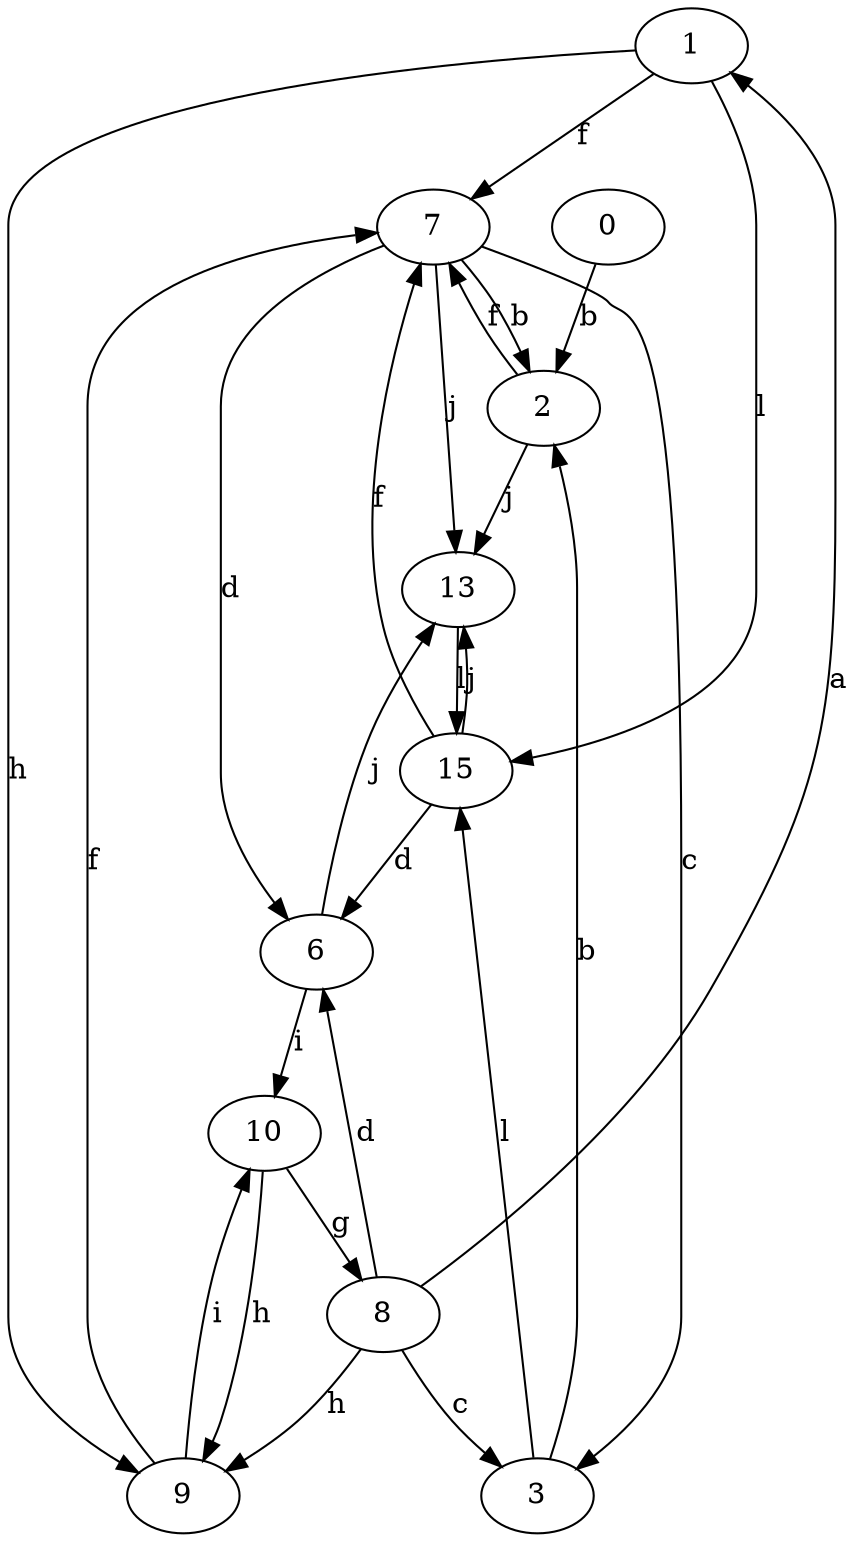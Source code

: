 strict digraph  {
1;
2;
3;
6;
7;
8;
0;
9;
10;
13;
15;
1 -> 7  [label=f];
1 -> 9  [label=h];
1 -> 15  [label=l];
2 -> 7  [label=f];
2 -> 13  [label=j];
3 -> 2  [label=b];
3 -> 15  [label=l];
6 -> 10  [label=i];
6 -> 13  [label=j];
7 -> 2  [label=b];
7 -> 3  [label=c];
7 -> 6  [label=d];
7 -> 13  [label=j];
8 -> 1  [label=a];
8 -> 3  [label=c];
8 -> 6  [label=d];
8 -> 9  [label=h];
0 -> 2  [label=b];
9 -> 7  [label=f];
9 -> 10  [label=i];
10 -> 8  [label=g];
10 -> 9  [label=h];
13 -> 15  [label=l];
15 -> 6  [label=d];
15 -> 7  [label=f];
15 -> 13  [label=j];
}
